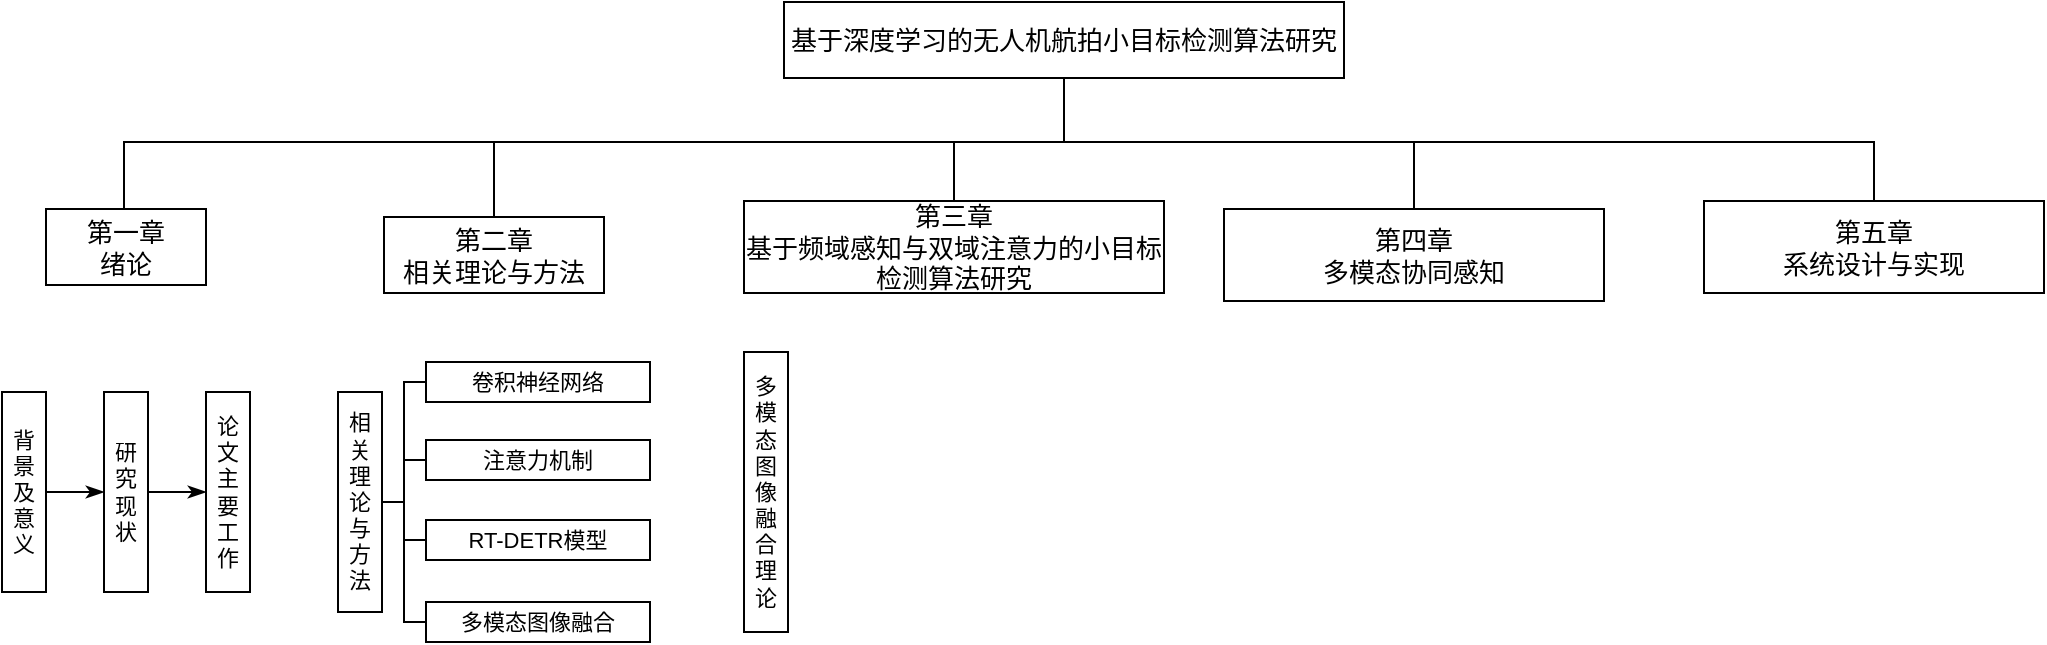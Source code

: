 <mxfile version="26.1.0">
  <diagram name="第 1 页" id="Jhno6EoJuBNA1dP3zVc-">
    <mxGraphModel dx="1092" dy="551" grid="1" gridSize="10" guides="1" tooltips="1" connect="1" arrows="1" fold="1" page="1" pageScale="1" pageWidth="827" pageHeight="1169" math="0" shadow="0">
      <root>
        <mxCell id="0" />
        <mxCell id="1" parent="0" />
        <mxCell id="KadRHXHtFz8DXNSLYVAC-7" style="edgeStyle=orthogonalEdgeStyle;rounded=0;orthogonalLoop=1;jettySize=auto;html=1;entryX=0.5;entryY=0;entryDx=0;entryDy=0;endArrow=none;startFill=0;fontFamily=宋体;fontSize=13;" edge="1" parent="1" source="KadRHXHtFz8DXNSLYVAC-1" target="KadRHXHtFz8DXNSLYVAC-2">
          <mxGeometry relative="1" as="geometry">
            <Array as="points">
              <mxPoint x="720" y="390" />
              <mxPoint x="250" y="390" />
              <mxPoint x="250" y="423" />
            </Array>
          </mxGeometry>
        </mxCell>
        <mxCell id="KadRHXHtFz8DXNSLYVAC-9" style="edgeStyle=orthogonalEdgeStyle;shape=connector;rounded=0;orthogonalLoop=1;jettySize=auto;html=1;entryX=0.5;entryY=0;entryDx=0;entryDy=0;strokeColor=default;align=center;verticalAlign=middle;fontFamily=宋体;fontSize=13;fontColor=default;labelBackgroundColor=default;startFill=0;endArrow=none;" edge="1" parent="1" source="KadRHXHtFz8DXNSLYVAC-1" target="KadRHXHtFz8DXNSLYVAC-3">
          <mxGeometry relative="1" as="geometry">
            <Array as="points">
              <mxPoint x="720" y="390" />
              <mxPoint x="435" y="390" />
            </Array>
          </mxGeometry>
        </mxCell>
        <mxCell id="KadRHXHtFz8DXNSLYVAC-10" style="edgeStyle=orthogonalEdgeStyle;shape=connector;rounded=0;orthogonalLoop=1;jettySize=auto;html=1;entryX=0.5;entryY=0;entryDx=0;entryDy=0;strokeColor=default;align=center;verticalAlign=middle;fontFamily=宋体;fontSize=13;fontColor=default;labelBackgroundColor=default;startFill=0;endArrow=none;" edge="1" parent="1" source="KadRHXHtFz8DXNSLYVAC-1" target="KadRHXHtFz8DXNSLYVAC-4">
          <mxGeometry relative="1" as="geometry">
            <Array as="points">
              <mxPoint x="720" y="390" />
              <mxPoint x="665" y="390" />
            </Array>
          </mxGeometry>
        </mxCell>
        <mxCell id="KadRHXHtFz8DXNSLYVAC-11" style="edgeStyle=orthogonalEdgeStyle;shape=connector;rounded=0;orthogonalLoop=1;jettySize=auto;html=1;entryX=0.5;entryY=0;entryDx=0;entryDy=0;strokeColor=default;align=center;verticalAlign=middle;fontFamily=宋体;fontSize=13;fontColor=default;labelBackgroundColor=default;startFill=0;endArrow=none;" edge="1" parent="1" source="KadRHXHtFz8DXNSLYVAC-1" target="KadRHXHtFz8DXNSLYVAC-5">
          <mxGeometry relative="1" as="geometry">
            <Array as="points">
              <mxPoint x="720" y="390" />
              <mxPoint x="895" y="390" />
            </Array>
          </mxGeometry>
        </mxCell>
        <mxCell id="KadRHXHtFz8DXNSLYVAC-12" style="edgeStyle=orthogonalEdgeStyle;shape=connector;rounded=0;orthogonalLoop=1;jettySize=auto;html=1;entryX=0.5;entryY=0;entryDx=0;entryDy=0;strokeColor=default;align=center;verticalAlign=middle;fontFamily=宋体;fontSize=13;fontColor=default;labelBackgroundColor=default;startFill=0;endArrow=none;" edge="1" parent="1" source="KadRHXHtFz8DXNSLYVAC-1" target="KadRHXHtFz8DXNSLYVAC-6">
          <mxGeometry relative="1" as="geometry">
            <Array as="points">
              <mxPoint x="720" y="390" />
              <mxPoint x="1125" y="390" />
            </Array>
          </mxGeometry>
        </mxCell>
        <mxCell id="KadRHXHtFz8DXNSLYVAC-1" value="基于深度学习的无人机航拍小目标检测算法研究" style="rounded=0;whiteSpace=wrap;html=1;fontFamily=宋体;fontSize=13;" vertex="1" parent="1">
          <mxGeometry x="580" y="320" width="280" height="38" as="geometry" />
        </mxCell>
        <mxCell id="KadRHXHtFz8DXNSLYVAC-2" value="第一章&lt;div&gt;绪论&lt;/div&gt;" style="rounded=0;whiteSpace=wrap;html=1;fontFamily=宋体;fontSize=13;" vertex="1" parent="1">
          <mxGeometry x="211" y="423.5" width="80" height="38" as="geometry" />
        </mxCell>
        <mxCell id="KadRHXHtFz8DXNSLYVAC-3" value="第二章&lt;div&gt;相关理论与方法&lt;/div&gt;" style="rounded=0;whiteSpace=wrap;html=1;fontFamily=宋体;fontSize=13;" vertex="1" parent="1">
          <mxGeometry x="380" y="427.5" width="110" height="38" as="geometry" />
        </mxCell>
        <mxCell id="KadRHXHtFz8DXNSLYVAC-4" value="第三章&lt;div&gt;&lt;span&gt;基于频域感知与双域注意力的小目标检测算法研究&lt;/span&gt;&lt;/div&gt;" style="rounded=0;whiteSpace=wrap;html=1;fontFamily=宋体;fontSize=13;" vertex="1" parent="1">
          <mxGeometry x="560" y="419.5" width="210" height="46" as="geometry" />
        </mxCell>
        <mxCell id="KadRHXHtFz8DXNSLYVAC-5" value="第四章&lt;div&gt;&lt;span&gt;多模态协同感知&lt;/span&gt;&lt;/div&gt;" style="rounded=0;whiteSpace=wrap;html=1;fontFamily=宋体;fontSize=13;" vertex="1" parent="1">
          <mxGeometry x="800" y="423.5" width="190" height="46" as="geometry" />
        </mxCell>
        <mxCell id="KadRHXHtFz8DXNSLYVAC-6" value="第五章&lt;div&gt;&lt;span&gt;系统设计与实现&lt;/span&gt;&lt;/div&gt;" style="rounded=0;whiteSpace=wrap;html=1;fontFamily=宋体;fontSize=13;" vertex="1" parent="1">
          <mxGeometry x="1040" y="419.5" width="170" height="46" as="geometry" />
        </mxCell>
        <mxCell id="KadRHXHtFz8DXNSLYVAC-19" value="多模态图像融合理论" style="rounded=0;whiteSpace=wrap;html=1;fontFamily=Helvetica;fontSize=11;fontColor=default;labelBackgroundColor=default;horizontal=1;verticalAlign=middle;" vertex="1" parent="1">
          <mxGeometry x="560" y="495" width="22" height="140" as="geometry" />
        </mxCell>
        <mxCell id="KadRHXHtFz8DXNSLYVAC-30" value="" style="group" vertex="1" connectable="0" parent="1">
          <mxGeometry x="189" y="515" width="124" height="100" as="geometry" />
        </mxCell>
        <mxCell id="KadRHXHtFz8DXNSLYVAC-28" style="edgeStyle=orthogonalEdgeStyle;shape=connector;rounded=0;orthogonalLoop=1;jettySize=auto;html=1;entryX=0;entryY=0.5;entryDx=0;entryDy=0;strokeColor=default;align=center;verticalAlign=middle;fontFamily=Helvetica;fontSize=11;fontColor=default;labelBackgroundColor=default;startFill=0;endArrow=classicThin;endFill=1;" edge="1" parent="KadRHXHtFz8DXNSLYVAC-30" source="KadRHXHtFz8DXNSLYVAC-14" target="KadRHXHtFz8DXNSLYVAC-15">
          <mxGeometry relative="1" as="geometry" />
        </mxCell>
        <mxCell id="KadRHXHtFz8DXNSLYVAC-14" value="背景及意义" style="rounded=0;whiteSpace=wrap;html=1;fontFamily=Helvetica;fontSize=11;fontColor=default;labelBackgroundColor=default;horizontal=1;verticalAlign=middle;" vertex="1" parent="KadRHXHtFz8DXNSLYVAC-30">
          <mxGeometry width="22" height="100" as="geometry" />
        </mxCell>
        <mxCell id="KadRHXHtFz8DXNSLYVAC-29" style="edgeStyle=orthogonalEdgeStyle;shape=connector;rounded=0;orthogonalLoop=1;jettySize=auto;html=1;entryX=0;entryY=0.5;entryDx=0;entryDy=0;strokeColor=default;align=center;verticalAlign=middle;fontFamily=Helvetica;fontSize=11;fontColor=default;labelBackgroundColor=default;startFill=0;endArrow=classicThin;endFill=1;" edge="1" parent="KadRHXHtFz8DXNSLYVAC-30" source="KadRHXHtFz8DXNSLYVAC-15" target="KadRHXHtFz8DXNSLYVAC-16">
          <mxGeometry relative="1" as="geometry" />
        </mxCell>
        <mxCell id="KadRHXHtFz8DXNSLYVAC-15" value="研究现状" style="rounded=0;whiteSpace=wrap;html=1;fontFamily=Helvetica;fontSize=11;fontColor=default;labelBackgroundColor=default;horizontal=1;verticalAlign=middle;" vertex="1" parent="KadRHXHtFz8DXNSLYVAC-30">
          <mxGeometry x="51" width="22" height="100" as="geometry" />
        </mxCell>
        <mxCell id="KadRHXHtFz8DXNSLYVAC-16" value="论文主要工作" style="rounded=0;whiteSpace=wrap;html=1;fontFamily=Helvetica;fontSize=11;fontColor=default;labelBackgroundColor=default;horizontal=1;verticalAlign=middle;" vertex="1" parent="KadRHXHtFz8DXNSLYVAC-30">
          <mxGeometry x="102" width="22" height="100" as="geometry" />
        </mxCell>
        <mxCell id="KadRHXHtFz8DXNSLYVAC-35" value="" style="group" vertex="1" connectable="0" parent="1">
          <mxGeometry x="357" y="500" width="156" height="140" as="geometry" />
        </mxCell>
        <mxCell id="KadRHXHtFz8DXNSLYVAC-31" style="edgeStyle=orthogonalEdgeStyle;shape=connector;rounded=0;orthogonalLoop=1;jettySize=auto;html=1;entryX=0;entryY=0.5;entryDx=0;entryDy=0;strokeColor=default;align=center;verticalAlign=middle;fontFamily=Helvetica;fontSize=11;fontColor=default;labelBackgroundColor=default;startFill=0;endArrow=none;exitX=1;exitY=0.5;exitDx=0;exitDy=0;" edge="1" parent="KadRHXHtFz8DXNSLYVAC-35" source="KadRHXHtFz8DXNSLYVAC-18" target="KadRHXHtFz8DXNSLYVAC-21">
          <mxGeometry relative="1" as="geometry">
            <mxPoint x="15" y="70" as="sourcePoint" />
            <mxPoint x="39" y="10" as="targetPoint" />
            <Array as="points">
              <mxPoint x="33" y="70" />
              <mxPoint x="33" y="10" />
            </Array>
          </mxGeometry>
        </mxCell>
        <mxCell id="KadRHXHtFz8DXNSLYVAC-32" style="edgeStyle=orthogonalEdgeStyle;shape=connector;rounded=0;orthogonalLoop=1;jettySize=auto;html=1;entryX=0;entryY=0.5;entryDx=0;entryDy=0;strokeColor=default;align=center;verticalAlign=middle;fontFamily=Helvetica;fontSize=11;fontColor=default;labelBackgroundColor=default;startFill=0;endArrow=none;" edge="1" parent="KadRHXHtFz8DXNSLYVAC-35">
          <mxGeometry relative="1" as="geometry">
            <mxPoint x="25.0" y="70.0" as="sourcePoint" />
            <mxPoint x="49" y="49" as="targetPoint" />
            <Array as="points">
              <mxPoint x="33" y="70" />
              <mxPoint x="33" y="49" />
            </Array>
          </mxGeometry>
        </mxCell>
        <mxCell id="KadRHXHtFz8DXNSLYVAC-33" style="edgeStyle=orthogonalEdgeStyle;shape=connector;rounded=0;orthogonalLoop=1;jettySize=auto;html=1;entryX=0;entryY=0.5;entryDx=0;entryDy=0;strokeColor=default;align=center;verticalAlign=middle;fontFamily=Helvetica;fontSize=11;fontColor=default;labelBackgroundColor=default;startFill=0;endArrow=none;" edge="1" parent="KadRHXHtFz8DXNSLYVAC-35">
          <mxGeometry relative="1" as="geometry">
            <mxPoint x="27" y="70" as="sourcePoint" />
            <mxPoint x="49" y="89" as="targetPoint" />
            <Array as="points">
              <mxPoint x="33" y="70" />
              <mxPoint x="33" y="89" />
            </Array>
          </mxGeometry>
        </mxCell>
        <mxCell id="KadRHXHtFz8DXNSLYVAC-34" style="edgeStyle=orthogonalEdgeStyle;shape=connector;rounded=0;orthogonalLoop=1;jettySize=auto;html=1;entryX=0;entryY=0.5;entryDx=0;entryDy=0;strokeColor=default;align=center;verticalAlign=middle;fontFamily=Helvetica;fontSize=11;fontColor=default;labelBackgroundColor=default;startFill=0;endArrow=none;" edge="1" parent="KadRHXHtFz8DXNSLYVAC-35" target="KadRHXHtFz8DXNSLYVAC-24">
          <mxGeometry relative="1" as="geometry">
            <mxPoint x="17" y="70" as="sourcePoint" />
            <mxPoint x="39" y="130" as="targetPoint" />
            <Array as="points">
              <mxPoint x="33" y="70" />
              <mxPoint x="33" y="130" />
            </Array>
          </mxGeometry>
        </mxCell>
        <mxCell id="KadRHXHtFz8DXNSLYVAC-18" value="相关理论与方法" style="rounded=0;whiteSpace=wrap;html=1;fontFamily=Helvetica;fontSize=11;fontColor=default;labelBackgroundColor=default;horizontal=1;verticalAlign=middle;" vertex="1" parent="KadRHXHtFz8DXNSLYVAC-35">
          <mxGeometry y="15" width="22" height="110" as="geometry" />
        </mxCell>
        <mxCell id="KadRHXHtFz8DXNSLYVAC-21" value="卷积神经网络" style="rounded=0;whiteSpace=wrap;html=1;fontFamily=Helvetica;fontSize=11;fontColor=default;labelBackgroundColor=default;" vertex="1" parent="KadRHXHtFz8DXNSLYVAC-35">
          <mxGeometry x="44" width="112" height="20" as="geometry" />
        </mxCell>
        <mxCell id="KadRHXHtFz8DXNSLYVAC-22" value="注意力机制" style="rounded=0;whiteSpace=wrap;html=1;fontFamily=Helvetica;fontSize=11;fontColor=default;labelBackgroundColor=default;" vertex="1" parent="KadRHXHtFz8DXNSLYVAC-35">
          <mxGeometry x="44" y="39" width="112" height="20" as="geometry" />
        </mxCell>
        <mxCell id="KadRHXHtFz8DXNSLYVAC-23" value="RT-DETR模型" style="rounded=0;whiteSpace=wrap;html=1;fontFamily=Helvetica;fontSize=11;fontColor=default;labelBackgroundColor=default;" vertex="1" parent="KadRHXHtFz8DXNSLYVAC-35">
          <mxGeometry x="44" y="79" width="112" height="20" as="geometry" />
        </mxCell>
        <mxCell id="KadRHXHtFz8DXNSLYVAC-24" value="多模态图像融合" style="rounded=0;whiteSpace=wrap;html=1;fontFamily=Helvetica;fontSize=11;fontColor=default;labelBackgroundColor=default;" vertex="1" parent="KadRHXHtFz8DXNSLYVAC-35">
          <mxGeometry x="44" y="120" width="112" height="20" as="geometry" />
        </mxCell>
        <mxCell id="KadRHXHtFz8DXNSLYVAC-25" style="edgeStyle=orthogonalEdgeStyle;shape=connector;rounded=0;orthogonalLoop=1;jettySize=auto;html=1;exitX=0.5;exitY=1;exitDx=0;exitDy=0;strokeColor=default;align=center;verticalAlign=middle;fontFamily=Helvetica;fontSize=11;fontColor=default;labelBackgroundColor=default;startFill=0;endArrow=none;" edge="1" parent="KadRHXHtFz8DXNSLYVAC-35" source="KadRHXHtFz8DXNSLYVAC-21" target="KadRHXHtFz8DXNSLYVAC-21">
          <mxGeometry relative="1" as="geometry" />
        </mxCell>
      </root>
    </mxGraphModel>
  </diagram>
</mxfile>
